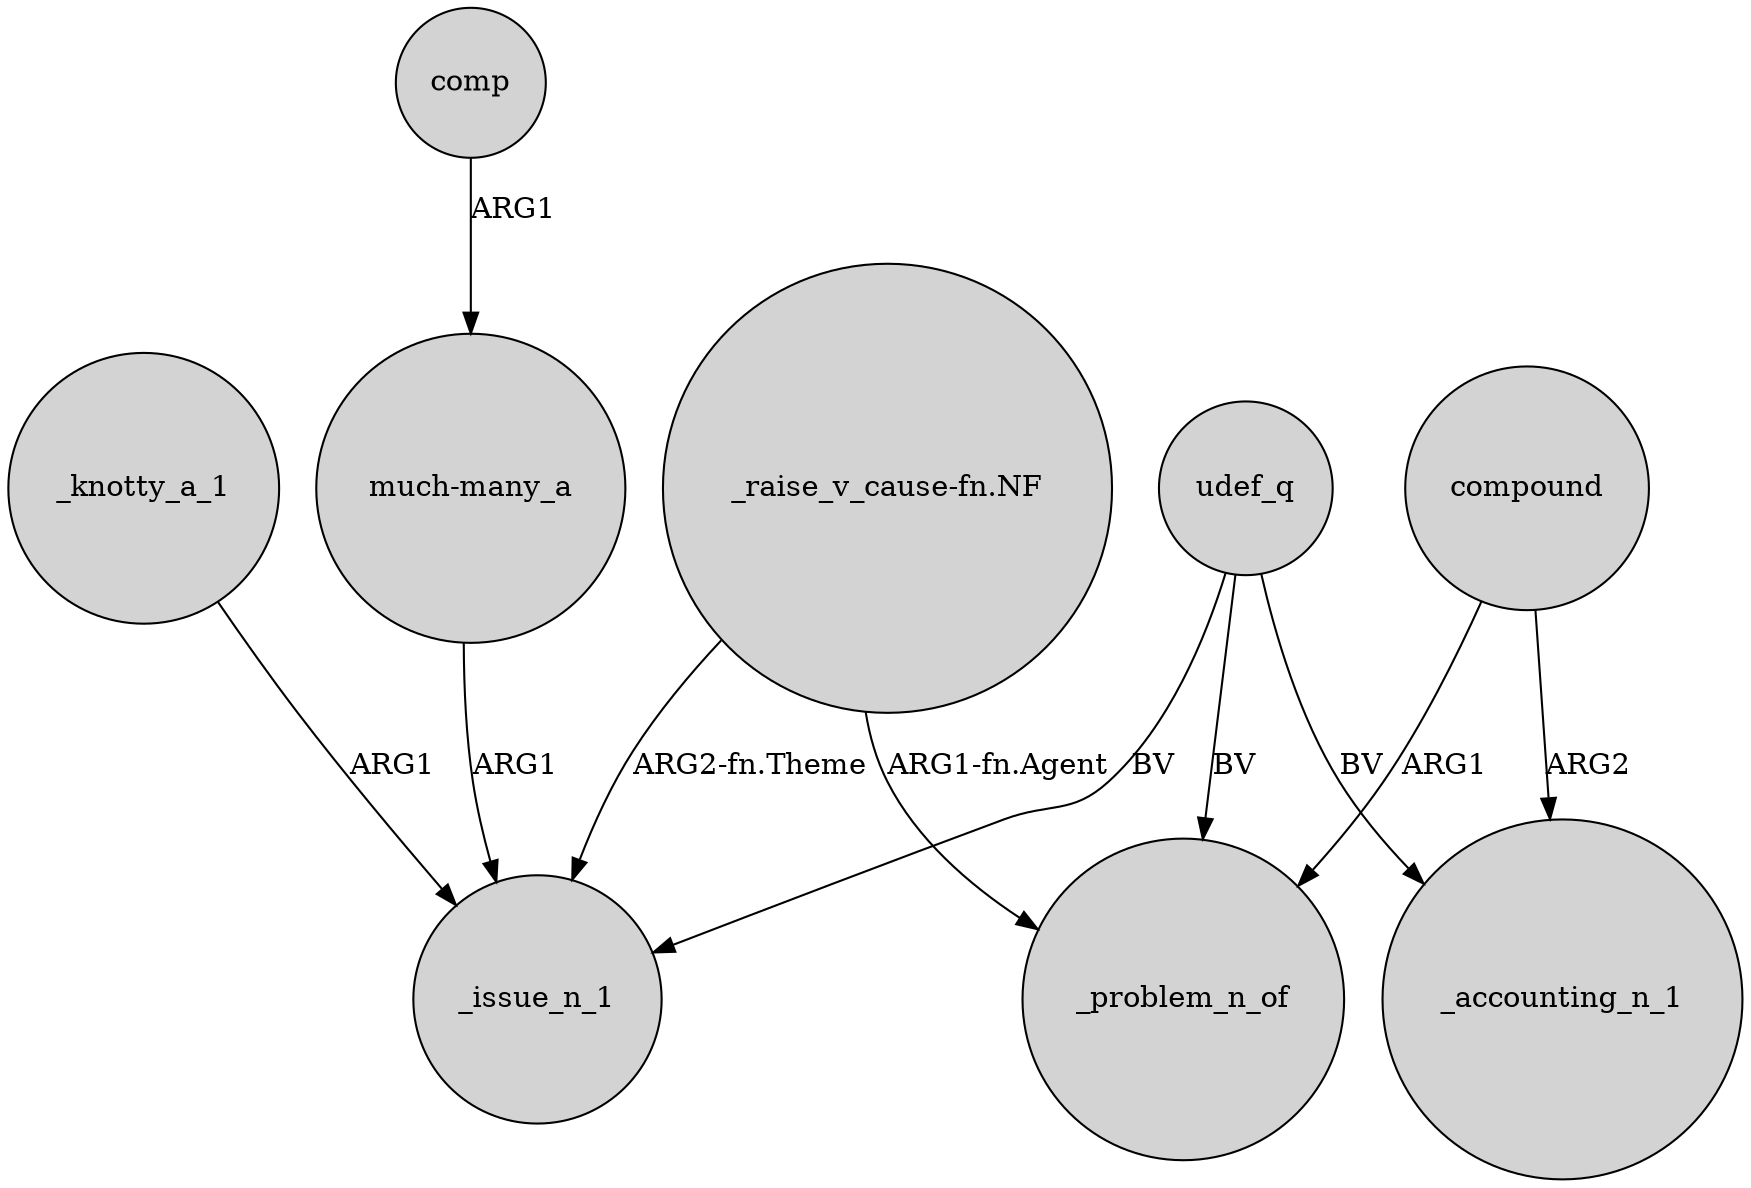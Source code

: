 digraph {
	node [shape=circle style=filled]
	"much-many_a" -> _issue_n_1 [label=ARG1]
	_knotty_a_1 -> _issue_n_1 [label=ARG1]
	"_raise_v_cause-fn.NF" -> _problem_n_of [label="ARG1-fn.Agent"]
	compound -> _problem_n_of [label=ARG1]
	comp -> "much-many_a" [label=ARG1]
	udef_q -> _problem_n_of [label=BV]
	udef_q -> _accounting_n_1 [label=BV]
	"_raise_v_cause-fn.NF" -> _issue_n_1 [label="ARG2-fn.Theme"]
	udef_q -> _issue_n_1 [label=BV]
	compound -> _accounting_n_1 [label=ARG2]
}
